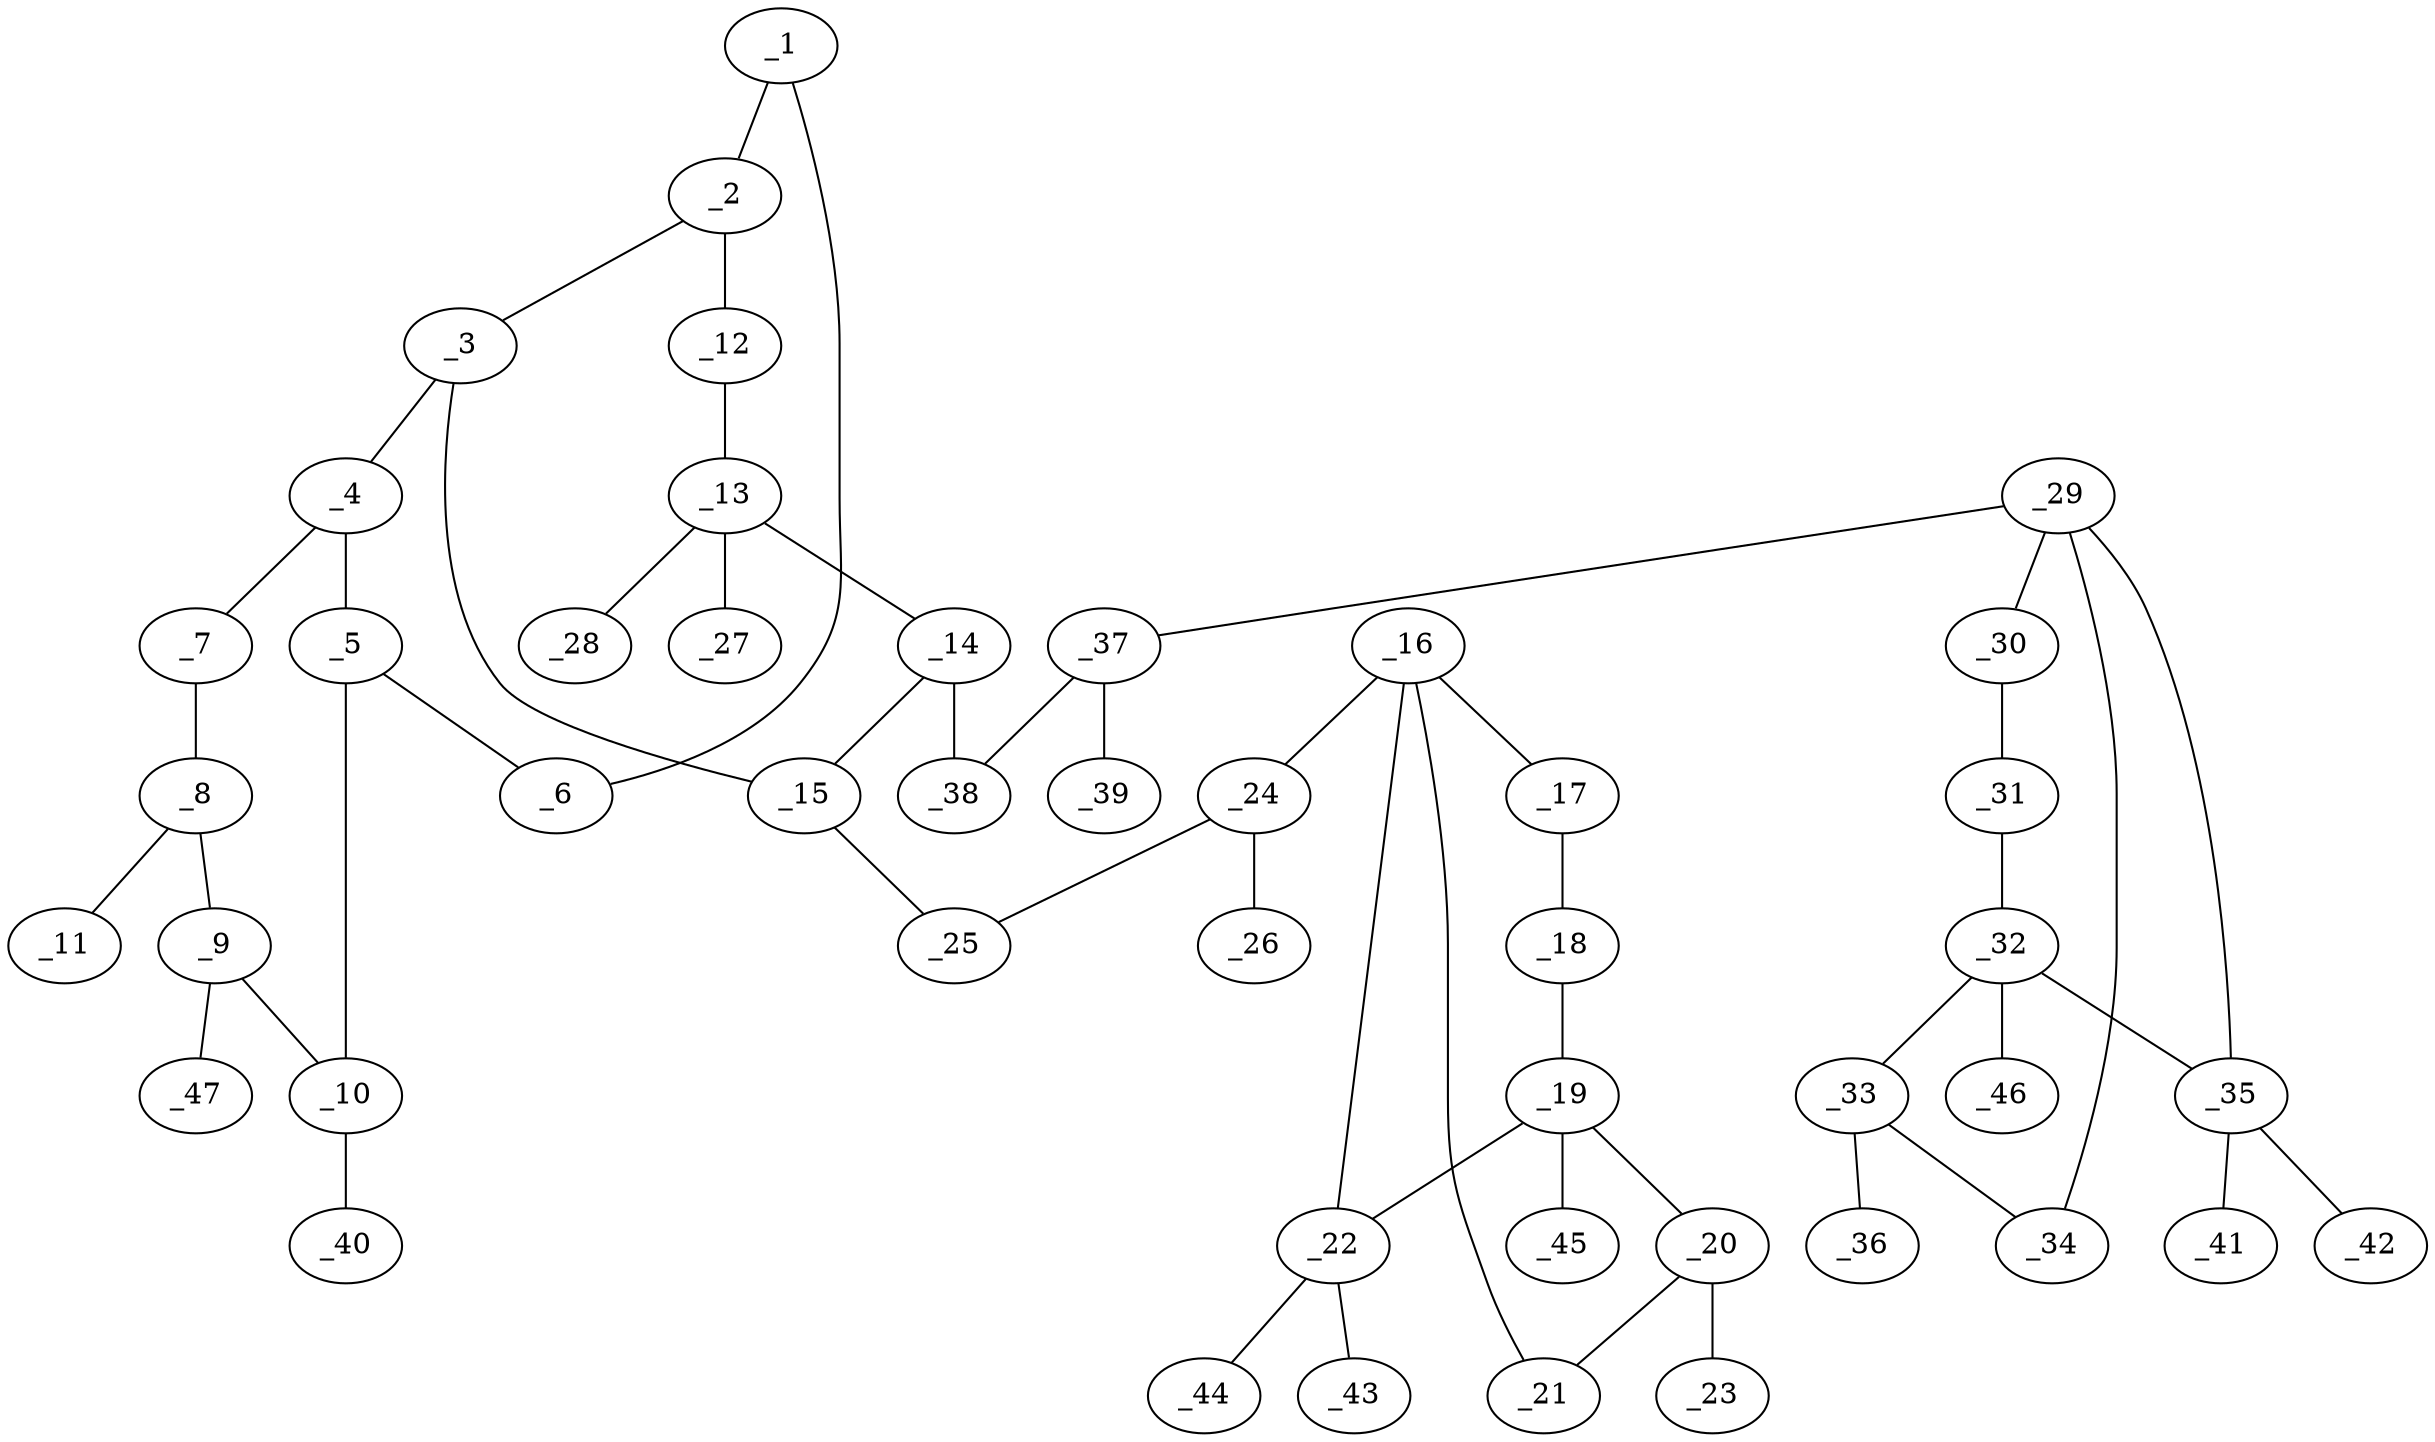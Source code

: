 graph molid700285 {
	_1	 [charge=0,
		chem=1,
		symbol="C  ",
		x="9.7767",
		y="-3.549"];
	_2	 [charge=0,
		chem=1,
		symbol="C  ",
		x="8.9107",
		y="-3.049"];
	_1 -- _2	 [valence=1];
	_6	 [charge=0,
		chem=1,
		symbol="C  ",
		x="10.6427",
		y="-3.049"];
	_1 -- _6	 [valence=2];
	_3	 [charge=0,
		chem=1,
		symbol="C  ",
		x="8.9107",
		y="-2.049"];
	_2 -- _3	 [valence=2];
	_12	 [charge=0,
		chem=2,
		symbol="O  ",
		x="8.0447",
		y="-3.549"];
	_2 -- _12	 [valence=1];
	_4	 [charge=0,
		chem=1,
		symbol="C  ",
		x="9.7767",
		y="-1.549"];
	_3 -- _4	 [valence=1];
	_15	 [charge=0,
		chem=1,
		symbol="C  ",
		x="8.0447",
		y="-1.549"];
	_3 -- _15	 [valence=1];
	_5	 [charge=0,
		chem=1,
		symbol="C  ",
		x="10.6427",
		y="-2.049"];
	_4 -- _5	 [valence=2];
	_7	 [charge=0,
		chem=2,
		symbol="O  ",
		x="9.7767",
		y="-0.549"];
	_4 -- _7	 [valence=1];
	_5 -- _6	 [valence=1];
	_10	 [charge=0,
		chem=1,
		symbol="C  ",
		x="11.5088",
		y="-1.549"];
	_5 -- _10	 [valence=1];
	_8	 [charge=0,
		chem=1,
		symbol="C  ",
		x="10.6427",
		y="-0.049"];
	_7 -- _8	 [valence=1];
	_9	 [charge=0,
		chem=1,
		symbol="C  ",
		x="11.5088",
		y="-0.549"];
	_8 -- _9	 [valence=1];
	_11	 [charge=0,
		chem=2,
		symbol="O  ",
		x="10.6427",
		y="0.951"];
	_8 -- _11	 [valence=2];
	_9 -- _10	 [valence=2];
	_47	 [charge=0,
		chem=7,
		symbol="Cl ",
		x="12.3748",
		y="-0.049"];
	_9 -- _47	 [valence=1];
	_40	 [charge=0,
		chem=1,
		symbol="C  ",
		x="12.3748",
		y="-2.049"];
	_10 -- _40	 [valence=1];
	_13	 [charge=0,
		chem=1,
		symbol="C  ",
		x="7.1786",
		y="-3.049"];
	_12 -- _13	 [valence=1];
	_14	 [charge=0,
		chem=1,
		symbol="C  ",
		x="7.1786",
		y="-2.049"];
	_13 -- _14	 [valence=1];
	_27	 [charge=0,
		chem=1,
		symbol="C  ",
		x="6.6786",
		y="-3.915"];
	_13 -- _27	 [valence=1];
	_28	 [charge=0,
		chem=1,
		symbol="C  ",
		x="6.1786",
		y="-3.049"];
	_13 -- _28	 [valence=1];
	_14 -- _15	 [valence=1];
	_38	 [charge=0,
		chem=2,
		symbol="O  ",
		x="6.3126",
		y="-1.549"];
	_14 -- _38	 [valence=1];
	_25	 [charge=0,
		chem=2,
		symbol="O  ",
		x="8.0447",
		y="-0.549"];
	_15 -- _25	 [valence=1];
	_16	 [charge=0,
		chem=1,
		symbol="C  ",
		x="7.1786",
		y="0.951"];
	_17	 [charge=0,
		chem=1,
		symbol="C  ",
		x="8.9407",
		y="0.0416"];
	_16 -- _17	 [valence=1];
	_21	 [charge=0,
		chem=2,
		symbol="O  ",
		x="5.369",
		y="0.0995"];
	_16 -- _21	 [valence=1];
	_22	 [charge=0,
		chem=1,
		symbol="C  ",
		x="6.8655",
		y="2.9327"];
	_16 -- _22	 [valence=1];
	_24	 [charge=0,
		chem=1,
		symbol="C  ",
		x="7.1786",
		y="-0.049"];
	_16 -- _24	 [valence=1];
	_18	 [charge=0,
		chem=1,
		symbol="C  ",
		x="9.2794",
		y="0.9825"];
	_17 -- _18	 [valence=1];
	_19	 [charge=0,
		chem=1,
		symbol="C  ",
		x="7.5174",
		y="1.8919"];
	_18 -- _19	 [valence=1];
	_20	 [charge=0,
		chem=1,
		symbol="C  ",
		x="4.9432",
		y="1.0044"];
	_19 -- _20	 [valence=1];
	_19 -- _22	 [valence=1];
	_45	 [charge=0,
		chem=1,
		symbol="C  ",
		x="7.8561",
		y="2.8328"];
	_19 -- _45	 [valence=1];
	_20 -- _21	 [valence=1];
	_23	 [charge=0,
		chem=2,
		symbol="O  ",
		x="4.0023",
		y="1.3432"];
	_20 -- _23	 [valence=2];
	_43	 [charge=0,
		chem=1,
		symbol="C  ",
		x="7.0529",
		y="3.915"];
	_22 -- _43	 [valence=1];
	_44	 [charge=0,
		chem=1,
		symbol="C  ",
		x="5.9892",
		y="3.4145"];
	_22 -- _44	 [valence=1];
	_24 -- _25	 [valence=1];
	_26	 [charge=0,
		chem=2,
		symbol="O  ",
		x="6.4114",
		y="-0.6904"];
	_24 -- _26	 [valence=2];
	_29	 [charge=0,
		chem=1,
		symbol="C  ",
		x="4.7281",
		y="-1.1288"];
	_30	 [charge=0,
		chem=1,
		symbol="C  ",
		x="6.3967",
		y="-0.0576"];
	_29 -- _30	 [valence=1];
	_34	 [charge=0,
		chem=2,
		symbol="O  ",
		x="4.5608",
		y="-3.1219"];
	_29 -- _34	 [valence=1];
	_35	 [charge=0,
		chem=1,
		symbol="C  ",
		x="2.8553",
		y="-0.4091"];
	_29 -- _35	 [valence=1];
	_37	 [charge=0,
		chem=1,
		symbol="C  ",
		x="5.3735",
		y="-1.8926"];
	_29 -- _37	 [valence=1];
	_31	 [charge=0,
		chem=1,
		symbol="C  ",
		x="5.7512",
		y="0.7062"];
	_30 -- _31	 [valence=1];
	_32	 [charge=0,
		chem=1,
		symbol="C  ",
		x="4.0826",
		y="-0.3651"];
	_31 -- _32	 [valence=1];
	_33	 [charge=0,
		chem=1,
		symbol="C  ",
		x="3.5642",
		y="-3.0382"];
	_32 -- _33	 [valence=1];
	_32 -- _35	 [valence=1];
	_46	 [charge=0,
		chem=1,
		symbol="C  ",
		x="3.4371",
		y="0.3987"];
	_32 -- _46	 [valence=1];
	_33 -- _34	 [valence=1];
	_36	 [charge=0,
		chem=2,
		symbol="O  ",
		x="2.8004",
		y="-3.6836"];
	_33 -- _36	 [valence=2];
	_41	 [charge=0,
		chem=1,
		symbol="C  ",
		x="2.0983",
		y="0.2443"];
	_35 -- _41	 [valence=1];
	_42	 [charge=0,
		chem=1,
		symbol="C  ",
		x=2,
		y="-0.927"];
	_35 -- _42	 [valence=1];
	_37 -- _38	 [valence=1];
	_39	 [charge=0,
		chem=2,
		symbol="O  ",
		x="5.2016",
		y="-2.8778"];
	_37 -- _39	 [valence=2];
}
